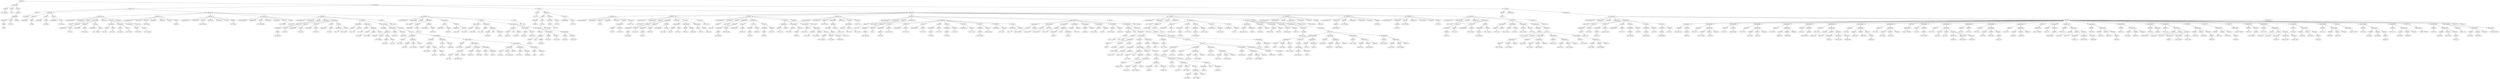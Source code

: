 digraph {
	ordering = out;
	ExpNumber32 -> "Value55: 0";
	StatPrint11 -> ExpNumber31;
	ExpNumber31 -> "Value54: 44440000";
	ExpId332 -> "Id332: el01";
	ExpId330 -> "Id330: head";
	ExpId329 -> "Id329: head";
	StatPrint10 -> ExpNumber30;
	ExpId328 -> "Id328: Print";
	ExpMethod42 -> ExpId327;
	ExpMethod42 -> ExpId328;
	ExpMethod42 -> ExpList42;
	ExpId323 -> "Id323: head";
	StatAssignId81 -> ExpId322;
	StatAssignId81 -> ExpMethod41;
	ExpId322 -> "Id322: head";
	StatPrint9 -> ExpNumber29;
	ExpId321 -> "Id321: Print";
	ExpMethod39 -> ExpId316;
	ExpMethod39 -> ExpId317;
	ExpMethod39 -> ExpList39;
	ExpId316 -> "Id316: head";
	StatAssignId79 -> ExpId315;
	StatAssignId79 -> ExpMethod39;
	ExpNumber28 -> "Value50: 35000";
	ExpNumber27 -> "Value49: 28";
	ExpMethod38 -> ExpId313;
	ExpMethod38 -> ExpId314;
	ExpMethod38 -> ExpList38;
	ExpNewId7 -> ExpId311;
	ExpId311 -> "Id311: Element";
	ExpId310 -> "Id310: el01";
	ExpId307 -> "Id307: head";
	ExpList36 -> ExpId306;
	ExpMethod36 -> ExpId304;
	ExpMethod36 -> ExpId305;
	ExpMethod36 -> ExpList36;
	ExpNumber25 -> "Value46: 34000";
	ExpNumber24 -> "Value45: 27";
	ExpMethod35 -> ExpId302;
	ExpMethod35 -> ExpId303;
	ExpMethod35 -> ExpList35;
	ExpId302 -> "Id302: el03";
	ExpId301 -> "Id301: aux01";
	ExpNewId6 -> ExpId300;
	StatAssignId75 -> ExpId299;
	StatAssignId75 -> ExpNewId6;
	ExpId299 -> "Id299: el03";
	ExpId298 -> "Id298: Print";
	ExpId297 -> "Id297: head";
	ExpId296 -> "Id296: aux01";
	ExpId294 -> "Id294: Insert";
	StatAssignId82 -> ExpId326;
	StatAssignId82 -> ExpMethod42;
	ExpId293 -> "Id293: head";
	ExpId292 -> "Id292: head";
	ExpList32 -> ExpNumber22;
	ExpList32 -> ExpNumber23;
	ExpList32 -> ExpLogic20;
	ExpNumber22 -> "Value42: 22";
	ExpId291 -> "Id291: Init";
	ExpId289 -> "Id289: aux01";
	ExpNewId5 -> ExpId288;
	ExpId288 -> "Id288: Element";
	ExpId285 -> "Id285: head";
	ExpList30 -> ExpId283;
	ExpMethod30 -> ExpId281;
	ExpMethod30 -> ExpId282;
	ExpMethod30 -> ExpList30;
	StatAssignId68 -> ExpId278;
	StatAssignId68 -> ExpId279;
	ExpList29 -> ExpNumber19;
	ExpList29 -> ExpNumber20;
	ExpList29 -> ExpLogic19;
	ExpNumber19 -> "Value38: 39";
	ExpId276 -> "Id276: el01";
	StatAssignId67 -> ExpId275;
	StatAssignId67 -> ExpMethod29;
	ExpId275 -> "Id275: aux01";
	ExpNewId4 -> ExpId274;
	ExpId274 -> "Id274: Element";
	ExpId273 -> "Id273: el01";
	ExpNumber18 -> "Value37: 10000000";
	ExpId334 -> "Id334: head";
	ExpId272 -> "Id272: Print";
	ExpMethod28 -> ExpId271;
	ExpMethod28 -> ExpId272;
	ExpMethod28 -> ExpList28;
	ExpList39 -> ExpId318;
	ExpId271 -> "Id271: head";
	ExpId270 -> "Id270: aux01";
	ExpList27 -> ExpId269;
	ExpId269 -> "Id269: el01";
	ExpMethod27 -> ExpId267;
	ExpMethod27 -> ExpId268;
	ExpMethod27 -> ExpList27;
	StatAssignId64 -> ExpId266;
	StatAssignId64 -> ExpMethod27;
	ExpMethod34 -> ExpId297;
	ExpMethod34 -> ExpId298;
	ExpMethod34 -> ExpList34;
	ExpId284 -> "Id284: aux01";
	ExpLogic18 -> "Value36: false";
	ExpNumber17 -> "Value35: 37000";
	ExpNumber16 -> "Value34: 25";
	StatPrint8 -> ExpNumber26;
	ExpLogic21 -> "Value47: false";
	StatAssignId63 -> ExpId263;
	StatAssignId63 -> ExpMethod26;
	ExpId261 -> "Id261: el01";
	ExpId324 -> "Id324: Delete";
	ExpId309 -> "Id309: el03";
	ExpMethod32 -> ExpId290;
	ExpMethod32 -> ExpId291;
	ExpMethod32 -> ExpList32;
	ExpId257 -> "Id257: Init";
	ExpMethod24 -> ExpId256;
	ExpMethod24 -> ExpId257;
	ExpMethod24 -> ExpList24;
	ExpId254 -> "Id254: last_elem";
	StatAssignId59 -> ExpId253;
	StatAssignId59 -> ExpId254;
	ExpMethod23 -> ExpId251;
	ExpMethod23 -> ExpId252;
	ExpMethod23 -> ExpList23;
	StatAssignId71 -> ExpId287;
	StatAssignId71 -> ExpNewId5;
	ExpId260 -> "Id260: Print";
	StatAssignId58 -> ExpId250;
	StatAssignId58 -> ExpMethod23;
	ExpId250 -> "Id250: aux01";
	StatList26 -> StatAssignId57;
	StatList26 -> StatAssignId58;
	StatList26 -> StatAssignId59;
	StatList26 -> StatAssignId60;
	StatList26 -> StatAssignId61;
	StatList26 -> StatAssignId62;
	StatList26 -> StatAssignId63;
	StatList26 -> StatAssignId64;
	StatList26 -> StatAssignId65;
	StatList26 -> StatPrint4;
	StatList26 -> StatAssignId66;
	StatList26 -> StatAssignId67;
	StatList26 -> StatAssignId68;
	StatList26 -> StatAssignId69;
	StatList26 -> StatAssignId70;
	StatList26 -> StatPrint5;
	StatList26 -> StatAssignId71;
	StatList26 -> StatAssignId72;
	StatList26 -> StatAssignId73;
	StatList26 -> StatAssignId74;
	StatList26 -> StatAssignId75;
	StatList26 -> StatAssignId76;
	StatList26 -> StatPrint6;
	StatList26 -> StatPrint7;
	StatList26 -> StatPrint8;
	StatList26 -> StatAssignId77;
	StatList26 -> StatAssignId78;
	StatList26 -> StatAssignId79;
	StatList26 -> StatAssignId80;
	StatList26 -> StatPrint9;
	StatList26 -> StatAssignId81;
	StatList26 -> StatAssignId82;
	StatList26 -> StatPrint10;
	StatList26 -> StatAssignId83;
	StatList26 -> StatAssignId84;
	StatList26 -> StatPrint11;
	ExpId249 -> "Id249: List";
	ExpId247 -> "Id247: el03";
	VarDecl36 -> TypeModId26;
	VarDecl36 -> ExpId245;
	TypeModId26 -> ExpId244;
	ExpId326 -> "Id326: aux01";
	ExpId244 -> "Id244: Element";
	ExpId252 -> "Id252: Init";
	ExpId243 -> "Id243: el01";
	ExpId240 -> "Id240: last_elem";
	TypeModId24 -> ExpId239;
	VarDeclList19 -> VarDecl32;
	VarDeclList19 -> VarDecl33;
	VarDeclList19 -> VarDecl34;
	VarDeclList19 -> VarDecl35;
	VarDeclList19 -> VarDecl36;
	VarDeclList19 -> VarDecl37;
	VarDecl32 -> TypeModId23;
	VarDecl32 -> ExpId238;
	TypeModId23 -> ExpId237;
	ExpId236 -> "Id236: Start";
	StatAssignId83 -> ExpId329;
	StatAssignId83 -> ExpMethod43;
	ExpList26 -> ExpNumber16;
	ExpList26 -> ExpNumber17;
	ExpList26 -> ExpLogic18;
	ExpId265 -> "Id265: Init";
	ClassDecl2 -> ExpId235;
	ClassDecl2 -> VarDeclList18;
	ClassDecl2 -> MethDeclList2;
	ExpLogic17 -> "Value33: true";
	ExpId234 -> "Id234: GetElem";
	ExpId233 -> "Id233: aux01";
	StatAssignId56 -> ExpId232;
	StatAssignId56 -> ExpMethod22;
	ExpId232 -> "Id232: var_elem";
	StatAssignId73 -> ExpId292;
	StatAssignId73 -> ExpMethod33;
	ExpId231 -> "Id231: GetEnd";
	ExpId241 -> "Id241: aux01";
	ExpMethod21 -> ExpId230;
	ExpMethod21 -> ExpId231;
	ExpMethod21 -> ExpList21;
	ExpId229 -> "Id229: var_end";
	ExpId246 -> "Id246: Element";
	ExpMethod20 -> ExpId227;
	ExpMethod20 -> ExpId228;
	ExpMethod20 -> ExpList20;
	StatAssignId54 -> ExpId226;
	StatAssignId54 -> ExpMethod20;
	StatPrint3 -> ExpMethod19;
	ExpId225 -> "Id225: GetAge";
	ExpId223 -> "Id223: var_end";
	ExpId222 -> "Id222: elem";
	StatAssignId53 -> ExpId221;
	StatAssignId53 -> ExpId222;
	StatWhileLoop2 -> ExpNegate8;
	StatWhileLoop2 -> StatBraces8;
	ExpId221 -> "Id221: var_elem";
	ExpId219 -> "Id219: var_end";
	StatList24 -> StatAssignId51;
	StatList24 -> StatAssignId52;
	StatList24 -> StatAssignId53;
	StatList24 -> StatWhileLoop2;
	StatAssignId51 -> ExpId218;
	StatAssignId51 -> ExpThis7;
	ExpId218 -> "Id218: aux01";
	ExpId295 -> "Id295: el01";
	ExpId248 -> "Id248: last_elem";
	TypeModId25 -> ExpId242;
	VarDecl31 -> TypeModId22;
	VarDecl31 -> ExpId217;
	TypeModId22 -> ExpId216;
	ExpId216 -> "Id216: Element";
	ExpId215 -> "Id215: var_end";
	VarDeclList17 -> VarDecl29;
	VarDeclList17 -> VarDecl30;
	VarDeclList17 -> VarDecl31;
	StatAssignId52 -> ExpId219;
	StatAssignId52 -> ExpId220;
	VarDecl29 -> TypeModId21;
	VarDecl29 -> ExpId214;
	ExpId226 -> "Id226: aux01";
	ExpId213 -> "Id213: List";
	StatAssignId70 -> ExpId284;
	StatAssignId70 -> ExpMethod31;
	ExpId212 -> "Id212: Print";
	ExpId286 -> "Id286: Print";
	MethDecl15 -> AccessModPublic15;
	MethDecl15 -> TypeModBool19;
	MethDecl15 -> ExpId212;
	MethDecl15 -> MethArgList15;
	MethDecl15 -> VarDeclList17;
	MethDecl15 -> StatList24;
	MethDecl15 -> ExpLogic17;
	MethDeclList2 -> MethDecl16;
	ExpId210 -> "Id210: GetNext";
	TypeModId20 -> ExpId209;
	ExpId287 -> "Id287: el01";
	ExpId209 -> "Id209: List";
	MethDecl14 -> AccessModPublic14;
	MethDecl14 -> TypeModId20;
	MethDecl14 -> ExpId210;
	MethDecl14 -> MethArgList14;
	MethDecl14 -> VarDeclList16;
	MethDecl14 -> StatList23;
	MethDecl14 -> ExpId211;
	ExpId208 -> "Id208: elem";
	ExpMethod26 -> ExpId264;
	ExpMethod26 -> ExpId265;
	ExpMethod26 -> ExpList26;
	TypeModId19 -> ExpId206;
	MethDecl13 -> AccessModPublic13;
	MethDecl13 -> TypeModId19;
	MethDecl13 -> ExpId207;
	MethDecl13 -> MethArgList13;
	MethDecl13 -> VarDeclList15;
	MethDecl13 -> StatList22;
	MethDecl13 -> ExpId208;
	ExpId205 -> "Id205: end";
	ExpMethod18 -> ExpId201;
	ExpMethod18 -> ExpId202;
	ExpMethod18 -> ExpList18;
	StatAssignId50 -> ExpId200;
	StatAssignId50 -> ExpMethod18;
	ExpId200 -> "Id200: var_elem";
	ExpId199 -> "Id199: GetEnd";
	ExpId220 -> "Id220: end";
	ExpId198 -> "Id198: aux01";
	ExpId253 -> "Id253: head";
	ExpId197 -> "Id197: var_end";
	ExpMethod16 -> ExpId195;
	ExpMethod16 -> ExpId196;
	ExpMethod16 -> ExpList16;
	StatAssignId48 -> ExpId194;
	StatAssignId48 -> ExpMethod16;
	ExpId194 -> "Id194: aux01";
	StatList19 -> StatConditional10;
	StatList19 -> StatAssignId48;
	StatList19 -> StatAssignId49;
	StatList19 -> StatAssignId50;
	StatAssignId47 -> ExpId193;
	StatAssignId47 -> ExpNumber15;
	ExpId193 -> "Id193: nt";
	StatBraces7 -> StatList20;
	ExpId327 -> "Id327: head";
	StatList20 -> StatAssignId46;
	StatAssignId46 -> ExpId192;
	StatAssignId46 -> ExpNumber14;
	StatConditional10 -> ExpMethod15;
	StatConditional10 -> StatBraces7;
	StatConditional10 -> StatAssignId47;
	ExpId279 -> "Id279: el01";
	ExpList15 -> ExpId191;
	ExpId282 -> "Id282: Insert";
	ExpMethod15 -> ExpId189;
	ExpMethod15 -> ExpId190;
	ExpMethod15 -> ExpList15;
	ExpId189 -> "Id189: e";
	ExpNegate7 -> ExpId188;
	ExpId187 -> "Id187: elem";
	StatAssignId45 -> ExpId186;
	StatAssignId45 -> ExpId187;
	StatAssignId69 -> ExpId280;
	StatAssignId69 -> ExpMethod30;
	ExpId186 -> "Id186: var_elem";
	ExpId185 -> "Id185: end";
	ExpId224 -> "Id224: var_elem";
	ExpId184 -> "Id184: var_end";
	StatAssignId42 -> ExpId182;
	StatAssignId42 -> ExpNumber13;
	ExpId181 -> "Id181: nt";
	ExpId180 -> "Id180: var_end";
	VarDecl27 -> TypeModBool17;
	VarDecl27 -> ExpId180;
	ExpId179 -> "Id179: var_elem";
	VarDecl30 -> TypeModBool20;
	VarDecl30 -> ExpId215;
	ExpId178 -> "Id178: Element";
	VarDecl25 -> TypeModId17;
	VarDecl25 -> ExpId177;
	ExpId176 -> "Id176: List";
	ExpId82 -> "Id82: v_elem";
	MethArg6 -> TypeModId3;
	MethArg6 -> ExpId82;
	ExpId76 -> "Id76: next";
	ExpId75 -> "Id75: List";
	ExpId12 -> "Id12: Age";
	ExpId65 -> "Id65: num2";
	StatBraces0 -> StatList6;
	ExpId109 -> "Id109: aux02";
	TypeModId1 -> ExpId73;
	ClassDeclList0 -> ClassDecl0;
	ClassDeclList0 -> ClassDecl1;
	ClassDeclList0 -> ClassDecl2;
	ExpId71 -> "Id71: retval";
	ExpId70 -> "Id70: retval";
	ExpLogic8 -> "Value11: false";
	StatAssignId15 -> ExpId69;
	StatAssignId15 -> ExpLogic8;
	ExpMethod8 -> ExpId143;
	ExpMethod8 -> ExpId144;
	ExpMethod8 -> ExpList8;
	StatAssignId16 -> ExpId70;
	StatAssignId16 -> ExpLogic9;
	ExpMethod41 -> ExpId323;
	ExpMethod41 -> ExpId324;
	ExpMethod41 -> ExpList41;
	ExpId191 -> "Id191: var_elem";
	VarDecl14 -> TypeModId8;
	VarDecl14 -> ExpId100;
	ExpList7 -> ExpId107;
	ExpList7 -> ExpId108;
	ExpList7 -> ExpLogic13;
	ExpBinary2 -> ExpId67;
	ExpBinary2 -> Less1;
	ExpBinary2 -> ExpId68;
	ExpId155 -> "Id155: GetNext";
	ExpId67 -> "Id67: num1";
	ExpId94 -> "Id94: Element";
	ExpLogic22 -> "Value51: false";
	ExpId134 -> "Id134: aux04";
	ExpNumber2 -> "Value9: 1";
	ExpLogic20 -> "Value44: false";
	MethDeclList1 -> MethDecl6;
	MethDeclList1 -> MethDecl7;
	MethDeclList1 -> MethDecl8;
	MethDeclList1 -> MethDecl9;
	MethDeclList1 -> MethDecl10;
	MethDeclList1 -> MethDecl11;
	MethDeclList1 -> MethDecl12;
	MethDeclList1 -> MethDecl13;
	MethDeclList1 -> MethDecl14;
	MethDeclList1 -> MethDecl15;
	ExpMethod44 -> ExpId334;
	ExpMethod44 -> ExpId335;
	ExpMethod44 -> ExpList44;
	ExpId304 -> "Id304: head";
	VarDecl9 -> TypeModId1;
	VarDecl9 -> ExpId74;
	StatAssignId78 -> ExpId312;
	StatAssignId78 -> ExpMethod38;
	VarDeclList7 -> VarDecl9;
	VarDeclList7 -> VarDecl10;
	VarDeclList7 -> VarDecl11;
	TypeModId9 -> ExpId111;
	VarDecl21 -> TypeModId15;
	VarDecl21 -> ExpId129;
	ExpBinary4 -> ExpNegate4;
	ExpBinary4 -> And0;
	ExpBinary4 -> ExpNegate5;
	ExpNegate3 -> ExpBinary2;
	ExpId331 -> "Id331: Delete";
	ExpId163 -> "Id163: var_end";
	MethDecl11 -> AccessModPublic11;
	MethDecl11 -> TypeModInt14;
	MethDecl11 -> ExpId172;
	MethDecl11 -> MethArgList11;
	MethDecl11 -> VarDeclList13;
	MethDecl11 -> StatList18;
	MethDecl11 -> ExpId203;
	ExpBinary0 -> ExpId63;
	ExpBinary0 -> Plus0;
	ExpBinary0 -> ExpNumber2;
	StatPrint6 -> ExpMethod36;
	StatAssignId43 -> ExpId183;
	StatAssignId43 -> ExpThis6;
	VarDecl7 -> TypeModBool7;
	VarDecl7 -> ExpId59;
	ExpId268 -> "Id268: Insert";
	StatList7 -> StatAssignId12;
	StatList7 -> StatAssignId13;
	StatList7 -> StatConditional5;
	ExpNumber26 -> "Value48: 10000000";
	VarDeclList10 -> VarDecl12;
	VarDeclList10 -> VarDecl13;
	VarDeclList10 -> VarDecl14;
	ExpList37 -> ExpId309;
	StatAssignId12 -> ExpId61;
	StatAssignId12 -> ExpLogic6;
	ExpId195 -> "Id195: aux01";
	ExpId32 -> "Id32: aux01";
	VarDecl8 -> TypeModInt11;
	VarDecl8 -> ExpId60;
	ExpId59 -> "Id59: retval";
	ExpId259 -> "Id259: head";
	ExpId58 -> "Id58: num2";
	ExpId68 -> "Id68: aux02";
	ExpId74 -> "Id74: elem";
	ExpId214 -> "Id214: aux01";
	MethArg4 -> TypeModInt9;
	MethArg4 -> ExpId57;
	VarDecl5 -> TypeModInt7;
	VarDecl5 -> ExpId29;
	VarDecl33 -> TypeModId24;
	VarDecl33 -> ExpId240;
	ExpId105 -> "Id105: aux02";
	ExpId56 -> "Id56: Compare";
	ExpId318 -> "Id318: el01";
	VarDecl37 -> TypeModId27;
	VarDecl37 -> ExpId247;
	VarDecl26 -> TypeModId18;
	VarDecl26 -> ExpId179;
	ExpId147 -> "Id147: aux04";
	ExpId79 -> "Id79: end";
	MethDecl5 -> AccessModPublic5;
	MethDecl5 -> TypeModBool6;
	MethDecl5 -> ExpId56;
	MethDecl5 -> MethArgList5;
	MethDecl5 -> VarDeclList6;
	MethDecl5 -> StatList7;
	MethDecl5 -> ExpId71;
	MethDecl1 -> AccessModPublic1;
	MethDecl1 -> TypeModInt4;
	MethDecl1 -> ExpId18;
	MethDecl1 -> MethArgList1;
	MethDecl1 -> VarDeclList2;
	MethDecl1 -> StatList2;
	MethDecl1 -> ExpId19;
	ExpId55 -> "Id55: ret_val";
	ExpId263 -> "Id263: aux01";
	StatList18 -> StatAssignId42;
	StatList18 -> StatAssignId43;
	StatList18 -> StatAssignId44;
	StatList18 -> StatAssignId45;
	StatList18 -> StatWhileLoop1;
	ExpId18 -> "Id18: GetAge";
	ExpLogic5 -> "Value6: false";
	TypeModId6 -> ExpId94;
	StatConditional4 -> ExpMethod6;
	StatConditional4 -> StatAssignId10;
	StatConditional4 -> StatAssignId11;
	TypeModId16 -> ExpId173;
	ExpId52 -> "Id52: GetMarried";
	StatList15 -> StatAssignId33;
	ExpId206 -> "Id206: Element";
	ExpId50 -> "Id50: nt";
	StatAssignId8 -> ExpId49;
	StatAssignId8 -> ExpLogic4;
	ExpId47 -> "Id47: other";
	ExpMethod19 -> ExpId224;
	ExpMethod19 -> ExpId225;
	ExpMethod19 -> ExpList19;
	ExpId211 -> "Id211: next";
	ExpNumber0 -> "Value5: 0";
	VarDeclList13 -> VarDecl24;
	VarDeclList13 -> VarDecl25;
	VarDeclList13 -> VarDecl26;
	VarDeclList13 -> VarDecl27;
	VarDeclList13 -> VarDecl28;
	VarDecl11 -> TypeModBool8;
	VarDecl11 -> ExpId77;
	ExpList41 -> ExpId325;
	ExpId130 -> "Id130: aux04";
	TypeModId2 -> ExpId75;
	ExpLogic1 -> "Value1: true";
	StatConditional6 -> ExpNegate3;
	StatConditional6 -> StatAssignId15;
	StatConditional6 -> StatAssignId16;
	TypeModId17 -> ExpId176;
	ExpId77 -> "Id77: end";
	TypeModId21 -> ExpId213;
	ExpId131 -> "Id131: nt";
	StatAssignId7 -> ExpId45;
	StatAssignId7 -> ExpLogic3;
	VarDecl6 -> TypeModInt8;
	VarDecl6 -> ExpId30;
	VarDecl24 -> TypeModInt15;
	VarDecl24 -> ExpId175;
	ExpId66 -> "Id66: retval";
	MethArg7 -> TypeModId4;
	MethArg7 -> ExpId84;
	StatAssignId2 -> ExpId16;
	StatAssignId2 -> ExpId17;
	ExpId21 -> "Id21: Salary";
	StatAssignId77 -> ExpId310;
	StatAssignId77 -> ExpNewId7;
	ExpLogic11 -> "Value14: true";
	MethArgList8 -> MethArg9;
	StatAssignId27 -> ExpId134;
	StatAssignId27 -> ExpBinary3;
	ExpId49 -> "Id49: ret_val";
	ExpId111 -> "Id111: List";
	StatConditional3 -> ExpNegate2;
	StatConditional3 -> StatAssignId8;
	StatConditional3 -> StatAssignId9;
	ExpMethod13 -> ExpId164;
	ExpMethod13 -> ExpId165;
	ExpMethod13 -> ExpList13;
	ExpId9 -> "Id9: v_Age";
	StatAssignId1 -> ExpId14;
	StatAssignId1 -> ExpId15;
	ExpId235 -> "Id235: LL";
	StatAssignId44 -> ExpId184;
	StatAssignId44 -> ExpId185;
	MethArgList5 -> MethArg4;
	MethArgList5 -> MethArg5;
	StatList1 -> StatAssignId0;
	StatList1 -> StatAssignId1;
	StatList1 -> StatAssignId2;
	ExpMethod6 -> ExpId51;
	ExpMethod6 -> ExpId52;
	ExpMethod6 -> ExpList6;
	StatList6 -> StatAssignId6;
	StatList6 -> StatConditional1;
	ExpNegate1 -> ExpMethod4;
	ExpId22 -> "Id22: GetMarried";
	ExpId251 -> "Id251: last_elem";
	StatBraces3 -> StatList15;
	ExpList33 -> ExpId295;
	ExpLogic0 -> "Value0: true";
	ExpId255 -> "Id255: aux01";
	ExpId127 -> "Id127: var_end";
	ExpNumber30 -> "Value53: 33300000";
	ExpId142 -> "Id142: ret_val";
	MethArg3 -> TypeModId0;
	MethArg3 -> ExpId26;
	ExpId140 -> "Id140: elem";
	MethArgList0 -> MethArg0;
	MethArgList0 -> MethArg1;
	MethArgList0 -> MethArg2;
	ExpId278 -> "Id278: el02";
	ExpId15 -> "Id15: v_Salary";
	ExpId87 -> "Id87: v_end";
	ExpId19 -> "Id19: Age";
	ExpId258 -> "Id258: aux01";
	ExpId17 -> "Id17: v_Married";
	ExpNumber9 -> "Value26: 555";
	MethDecl4 -> AccessModPublic4;
	MethDecl4 -> TypeModBool4;
	MethDecl4 -> ExpId24;
	MethDecl4 -> MethArgList4;
	MethDecl4 -> VarDeclList5;
	MethDecl4 -> StatList5;
	MethDecl4 -> ExpId55;
	ExpId114 -> "Id114: v_next";
	ExpList8 -> ExpId145;
	ExpMethod40 -> ExpId320;
	ExpMethod40 -> ExpId321;
	ExpMethod40 -> ExpList40;
	MethDecl7 -> AccessModPublic7;
	MethDecl7 -> TypeModBool10;
	MethDecl7 -> ExpId80;
	MethDecl7 -> MethArgList7;
	MethDecl7 -> VarDeclList9;
	MethDecl7 -> StatList9;
	MethDecl7 -> ExpLogic12;
	ExpId38 -> "Id38: ret_val";
	StatAssignId76 -> ExpId301;
	StatAssignId76 -> ExpMethod35;
	ExpMethod33 -> ExpId293;
	ExpMethod33 -> ExpId294;
	ExpMethod33 -> ExpList33;
	MethDeclList0 -> MethDecl0;
	MethDeclList0 -> MethDecl1;
	MethDeclList0 -> MethDecl2;
	MethDeclList0 -> MethDecl3;
	MethDeclList0 -> MethDecl4;
	MethDeclList0 -> MethDecl5;
	StatList0 -> StatPrint0;
	ExpNumber23 -> "Value43: 34000";
	ExpNewId2 -> ExpId249;
	ExpId78 -> "Id78: Init";
	ExpId14 -> "Id14: Salary";
	StatPrint1 -> ExpBinary6;
	ExpId170 -> "Id170: nt";
	VarDecl2 -> TypeModBool0;
	VarDecl2 -> ExpId7;
	ExpMethod2 -> ExpThis0;
	ExpMethod2 -> ExpId35;
	ExpMethod2 -> ExpList2;
	ExpNumber1 -> "Value7: 0";
	ExpId2 -> "Id2: LL";
	StatAssignId55 -> ExpId229;
	StatAssignId55 -> ExpMethod21;
	ExpId16 -> "Id16: Married";
	ExpMethod10 -> ExpId152;
	ExpMethod10 -> ExpId153;
	ExpMethod10 -> ExpList10;
	StatPrint0 -> ExpMethod0;
	ExpId305 -> "Id305: Search";
	ExpId80 -> "Id80: InitNew";
	VarDecl18 -> TypeModId13;
	VarDecl18 -> ExpId124;
	MethDecl0 -> AccessModPublic0;
	MethDecl0 -> TypeModBool1;
	MethDecl0 -> ExpId8;
	MethDecl0 -> MethArgList0;
	MethDecl0 -> VarDeclList1;
	MethDecl0 -> StatList1;
	MethDecl0 -> ExpLogic0;
	ExpNegate8 -> ExpId223;
	MethArgList7 -> MethArg6;
	MethArgList7 -> MethArg7;
	MethArgList7 -> MethArg8;
	MethArg2 -> TypeModBool2;
	MethArg2 -> ExpId11;
	ExpId306 -> "Id306: el02";
	ExpId28 -> "Id28: aux01";
	ExpId217 -> "Id217: var_elem";
	ExpId149 -> "Id149: aux01";
	TypeModId27 -> ExpId246;
	ExpId227 -> "Id227: aux01";
	ExpId192 -> "Id192: int_ret_val";
	MainClass0 -> ExpId0;
	MainClass0 -> ExpId1;
	MainClass0 -> StatList0;
	ExpId48 -> "Id48: GetMarried";
	ExpId308 -> "Id308: Search";
	MethDecl2 -> AccessModPublic2;
	MethDecl2 -> TypeModInt5;
	MethDecl2 -> ExpId20;
	MethDecl2 -> MethArgList2;
	MethDecl2 -> VarDeclList3;
	MethDecl2 -> StatList3;
	MethDecl2 -> ExpId21;
	ExpId51 -> "Id51: other";
	ExpId33 -> "Id33: other";
	StatConditional1 -> ExpNegate1;
	StatConditional1 -> StatAssignId7;
	StatConditional1 -> StatConditional2;
	StatConditional2 -> ExpId46;
	StatConditional2 -> StatConditional3;
	StatConditional2 -> StatConditional4;
	TypeModId13 -> ExpId123;
	ExpId144 -> "Id144: Equal";
	ExpId0 -> "Id0: LinkedList";
	ExpId8 -> "Id8: Init";
	ExpId1 -> "Id1: a";
	ExpId23 -> "Id23: Married";
	StatAssignId5 -> ExpId38;
	StatAssignId5 -> ExpLogic2;
	StatPrint4 -> ExpNumber18;
	ExpNumber15 -> "Value32: 0";
	StatPrint2 -> ExpBinary7;
	ExpLogic9 -> "Value12: true";
	ExpId13 -> "Id13: v_Age";
	VarDecl0 -> TypeModInt0;
	VarDecl0 -> ExpId5;
	ExpMethod31 -> ExpId285;
	ExpMethod31 -> ExpId286;
	ExpMethod31 -> ExpList31;
	ExpId237 -> "Id237: List";
	ExpId4 -> "Id4: Element";
	ExpId107 -> "Id107: new_elem";
	ExpId167 -> "Id167: aux01";
	ExpId238 -> "Id238: head";
	ExpId46 -> "Id46: Married";
	ExpId164 -> "Id164: aux01";
	MethArg1 -> TypeModInt3;
	MethArg1 -> ExpId10;
	ExpId53 -> "Id53: ret_val";
	ExpId96 -> "Id96: ret_val";
	ExpNumber10 -> "Value27: 0";
	ExpMethod0 -> ExpNewId0;
	ExpMethod0 -> ExpId3;
	ExpMethod0 -> ExpList0;
	ExpId190 -> "Id190: Equal";
	ClassDecl0 -> ExpId4;
	ClassDecl0 -> VarDeclList0;
	ClassDecl0 -> MethDeclList0;
	ExpMethod37 -> ExpId307;
	ExpMethod37 -> ExpId308;
	ExpMethod37 -> ExpList37;
	TypeModId15 -> ExpId128;
	TypeModId3 -> ExpId81;
	ExpNumber8 -> "Value25: 0";
	StatAssignId57 -> ExpId248;
	StatAssignId57 -> ExpNewId2;
	StatAssignId13 -> ExpId62;
	StatAssignId13 -> ExpBinary0;
	ExpMethod4 -> ExpThis1;
	ExpMethod4 -> ExpId42;
	ExpMethod4 -> ExpList4;
	ExpId317 -> "Id317: Insert";
	ExpId62 -> "Id62: aux02";
	ExpId45 -> "Id45: ret_val";
	ExpId72 -> "Id72: List";
	VarDecl12 -> TypeModBool12;
	VarDecl12 -> ExpId96;
	StatAssignId4 -> ExpId32;
	StatAssignId4 -> ExpMethod1;
	ExpId196 -> "Id196: GetNext";
	ExpLogic10 -> "Value13: true";
	VarDecl28 -> TypeModInt16;
	VarDecl28 -> ExpId181;
	TypeModId4 -> ExpId83;
	ExpId118 -> "Id118: e";
	VarDecl19 -> TypeModId14;
	VarDecl19 -> ExpId126;
	ExpId7 -> "Id7: Married";
	StatList13 -> StatConditional7;
	StatList13 -> StatConditional9;
	ExpLogic13 -> "Value16: false";
	VarDeclList6 -> VarDecl7;
	VarDeclList6 -> VarDecl8;
	VarDecl20 -> TypeModBool16;
	VarDecl20 -> ExpId127;
	ExpId26 -> "Id26: other";
	StatWhileLoop0 -> ExpBinary4;
	StatWhileLoop0 -> StatBraces1;
	ExpId201 -> "Id201: aux01";
	MethDecl3 -> AccessModPublic3;
	MethDecl3 -> TypeModBool3;
	MethDecl3 -> ExpId22;
	MethDecl3 -> MethArgList3;
	MethDecl3 -> VarDeclList4;
	MethDecl3 -> StatList4;
	MethDecl3 -> ExpId23;
	ExpId24 -> "Id24: Equal";
	ExpId104 -> "Id104: ret_val";
	ExpId35 -> "Id35: Compare";
	StatList12 -> StatAssignId25;
	StatList12 -> StatAssignId26;
	StatList12 -> StatAssignId27;
	StatList12 -> StatAssignId28;
	StatList12 -> StatAssignId29;
	StatList12 -> StatAssignId30;
	StatList12 -> StatAssignId31;
	StatList12 -> StatWhileLoop0;
	ExpId73 -> "Id73: Element";
	ExpId69 -> "Id69: retval";
	StatBraces1 -> StatList13;
	ExpId37 -> "Id37: Age";
	ExpId139 -> "Id139: var_elem";
	ExpId83 -> "Id83: List";
	ExpId29 -> "Id29: aux02";
	ExpId93 -> "Id93: Insert";
	ExpId64 -> "Id64: num1";
	ExpId266 -> "Id266: head";
	ExpId108 -> "Id108: aux03";
	ExpId54 -> "Id54: nt";
	ExpId30 -> "Id30: nt";
	VarDecl13 -> TypeModId7;
	VarDecl13 -> ExpId98;
	ExpId88 -> "Id88: elem";
	MethArgList4 -> MethArg3;
	ExpId31 -> "Id31: ret_val";
	ExpId41 -> "Id41: GetSalary";
	ExpId124 -> "Id124: aux01";
	StatAssignId3 -> ExpId31;
	StatAssignId3 -> ExpLogic1;
	ExpId188 -> "Id188: var_end";
	ExpId60 -> "Id60: aux02";
	ExpId171 -> "Id171: my_head";
	ExpLogic2 -> "Value2: false";
	ExpList2 -> ExpId36;
	ExpList2 -> ExpId37;
	ExpId101 -> "Id101: aux03";
	ExpId103 -> "Id103: List";
	ExpId153 -> "Id153: SetNext";
	ExpMethod1 -> ExpId33;
	ExpMethod1 -> ExpId34;
	ExpMethod1 -> ExpList1;
	VarDeclList5 -> VarDecl3;
	VarDeclList5 -> VarDecl4;
	VarDeclList5 -> VarDecl5;
	VarDeclList5 -> VarDecl6;
	ExpId204 -> "Id204: GetEnd";
	ExpId117 -> "Id117: Element";
	ExpMethod3 -> ExpId40;
	ExpMethod3 -> ExpId41;
	ExpMethod3 -> ExpList3;
	ExpId34 -> "Id34: GetAge";
	StatAssignId14 -> ExpId66;
	StatAssignId14 -> ExpLogic7;
	ExpId123 -> "Id123: List";
	ExpId39 -> "Id39: aux02";
	MethDecl6 -> AccessModPublic6;
	MethDecl6 -> TypeModBool9;
	MethDecl6 -> ExpId78;
	MethDecl6 -> MethArgList6;
	MethDecl6 -> VarDeclList8;
	MethDecl6 -> StatList8;
	MethDecl6 -> ExpLogic11;
	ExpMethod25 -> ExpId259;
	ExpMethod25 -> ExpId260;
	ExpMethod25 -> ExpList25;
	ExpId63 -> "Id63: num2";
	ExpId40 -> "Id40: other";
	ExpMethod17 -> ExpId198;
	ExpMethod17 -> ExpId199;
	ExpMethod17 -> ExpList17;
	ExpId145 -> "Id145: var_elem";
	StatConditional5 -> ExpBinary1;
	StatConditional5 -> StatAssignId14;
	StatConditional5 -> StatConditional6;
	ExpMethod43 -> ExpId330;
	ExpMethod43 -> ExpId331;
	ExpMethod43 -> ExpList43;
	StatAssignId28 -> ExpId135;
	StatAssignId28 -> ExpThis4;
	ExpId207 -> "Id207: GetElem";
	Program0 -> MainClass0;
	Program0 -> ClassDeclList0;
	ExpId42 -> "Id42: Compare";
	ExpMethod5 -> ExpId47;
	ExpMethod5 -> ExpId48;
	ExpMethod5 -> ExpList5;
	ExpId6 -> "Id6: Salary";
	MethArg9 -> TypeModId6;
	MethArg9 -> ExpId95;
	ExpId264 -> "Id264: el01";
	ExpId120 -> "Id120: my_head";
	StatAssignId26 -> ExpId133;
	StatAssignId26 -> ExpLogic15;
	StatAssignId49 -> ExpId197;
	StatAssignId49 -> ExpMethod17;
	StatAssignId9 -> ExpId50;
	StatAssignId9 -> ExpNumber0;
	ExpId5 -> "Id5: Age";
	ExpId283 -> "Id283: el01";
	ExpId36 -> "Id36: aux01";
	ExpList4 -> ExpId43;
	ExpList4 -> ExpId44;
	ExpId290 -> "Id290: el01";
	ExpNewId3 -> ExpId262;
	MethArg8 -> TypeModBool11;
	MethArg8 -> ExpId85;
	ExpId300 -> "Id300: Element";
	ExpId85 -> "Id85: v_end";
	ExpId86 -> "Id86: end";
	ExpList35 -> ExpNumber24;
	ExpList35 -> ExpNumber25;
	ExpList35 -> ExpLogic21;
	StatConditional0 -> ExpNegate0;
	StatConditional0 -> StatAssignId5;
	StatConditional0 -> StatBraces0;
	StatAssignId18 -> ExpId86;
	StatAssignId18 -> ExpId87;
	StatList9 -> StatAssignId18;
	StatList9 -> StatAssignId19;
	StatList9 -> StatAssignId20;
	ExpId230 -> "Id230: aux01";
	StatAssignId19 -> ExpId88;
	StatAssignId19 -> ExpId89;
	ExpId315 -> "Id315: head";
	ExpId122 -> "Id122: aux05";
	ExpId89 -> "Id89: v_elem";
	MethArgList9 -> MethArg10;
	ExpId57 -> "Id57: num1";
	ExpNegate2 -> ExpMethod5;
	ExpId27 -> "Id27: ret_val";
	ExpId90 -> "Id90: next";
	StatList25 -> StatPrint3;
	StatList25 -> StatAssignId54;
	StatList25 -> StatAssignId55;
	StatList25 -> StatAssignId56;
	VarDeclList12 -> VarDecl15;
	VarDeclList12 -> VarDecl16;
	VarDeclList12 -> VarDecl17;
	VarDeclList12 -> VarDecl18;
	VarDeclList12 -> VarDecl19;
	VarDeclList12 -> VarDecl20;
	VarDeclList12 -> VarDecl21;
	VarDeclList12 -> VarDecl22;
	VarDeclList12 -> VarDecl23;
	ExpId335 -> "Id335: Print";
	ExpId11 -> "Id11: v_Married";
	ExpId160 -> "Id160: aux01";
	ExpId256 -> "Id256: head";
	StatAssignId20 -> ExpId90;
	StatAssignId20 -> ExpId91;
	StatAssignId17 -> ExpId79;
	StatAssignId17 -> ExpLogic10;
	ExpId91 -> "Id91: v_next";
	ExpId320 -> "Id320: head";
	ExpLogic12 -> "Value15: true";
	ExpList43 -> ExpId332;
	ExpId325 -> "Id325: el02";
	VarDecl22 -> TypeModInt12;
	VarDecl22 -> ExpId130;
	StatWhileLoop1 -> ExpNegate7;
	StatWhileLoop1 -> StatBraces6;
	MethDecl8 -> AccessModPublic8;
	MethDecl8 -> TypeModId5;
	MethDecl8 -> ExpId93;
	MethDecl8 -> MethArgList8;
	MethDecl8 -> VarDeclList10;
	MethDecl8 -> StatList10;
	MethDecl8 -> ExpId109;
	ExpId267 -> "Id267: head";
	ExpNumber12 -> "Value29: 0";
	TypeModId5 -> ExpId92;
	ExpId95 -> "Id95: new_elem";
	StatPrint7 -> ExpMethod37;
	ExpId97 -> "Id97: List";
	VarDecl16 -> TypeModBool14;
	VarDecl16 -> ExpId121;
	ExpId98 -> "Id98: aux03";
	ExpId99 -> "Id99: List";
	ExpLogic19 -> "Value40: true";
	ExpId174 -> "Id174: e";
	TypeModId8 -> ExpId99;
	ExpId100 -> "Id100: aux02";
	StatAssignId21 -> ExpId101;
	StatAssignId21 -> ExpThis2;
	StatAssignId65 -> ExpId270;
	StatAssignId65 -> ExpMethod28;
	ExpId203 -> "Id203: int_ret_val";
	StatList10 -> StatAssignId21;
	StatList10 -> StatAssignId22;
	StatList10 -> StatAssignId23;
	StatAssignId84 -> ExpId333;
	StatAssignId84 -> ExpMethod44;
	ExpId102 -> "Id102: aux02";
	ExpId319 -> "Id319: aux01";
	ExpId313 -> "Id313: el01";
	StatAssignId62 -> ExpId261;
	StatAssignId62 -> ExpNewId3;
	ExpMethod22 -> ExpId233;
	ExpMethod22 -> ExpId234;
	ExpMethod22 -> ExpList22;
	VarDecl4 -> TypeModInt6;
	VarDecl4 -> ExpId28;
	StatAssignId22 -> ExpId102;
	StatAssignId22 -> ExpNewId1;
	StatAssignId11 -> ExpId54;
	StatAssignId11 -> ExpNumber1;
	ExpNewId1 -> ExpId103;
	StatAssignId23 -> ExpId104;
	StatAssignId23 -> ExpMethod7;
	ExpMethod7 -> ExpId105;
	ExpMethod7 -> ExpId106;
	ExpMethod7 -> ExpList7;
	MethArg11 -> TypeModId11;
	MethArg11 -> ExpId118;
	ExpNumber7 -> "Value24: 555";
	StatAssignId61 -> ExpId258;
	StatAssignId61 -> ExpMethod25;
	ExpId106 -> "Id106: InitNew";
	ExpId172 -> "Id172: Search";
	MethDecl9 -> AccessModPublic9;
	MethDecl9 -> TypeModBool13;
	MethDecl9 -> ExpId110;
	MethDecl9 -> MethArgList9;
	MethDecl9 -> VarDeclList11;
	MethDecl9 -> StatList11;
	MethDecl9 -> ExpLogic14;
	ExpLogic7 -> "Value10: false";
	ExpId110 -> "Id110: SetNext";
	StatAssignId74 -> ExpId296;
	StatAssignId74 -> ExpMethod34;
	MethArg10 -> TypeModId9;
	MethArg10 -> ExpId112;
	ExpId280 -> "Id280: head";
	VarDecl35 -> TypeModId25;
	VarDecl35 -> ExpId243;
	ExpId113 -> "Id113: next";
	StatAssignId24 -> ExpId113;
	StatAssignId24 -> ExpId114;
	StatAssignId10 -> ExpId53;
	StatAssignId10 -> ExpLogic5;
	StatList11 -> StatAssignId24;
	ExpLogic14 -> "Value17: true";
	ExpId182 -> "Id182: int_ret_val";
	ExpId25 -> "Id25: Element";
	ExpId168 -> "Id168: GetElem";
	ExpList38 -> ExpNumber27;
	ExpList38 -> ExpNumber28;
	ExpList38 -> ExpLogic22;
	ExpId183 -> "Id183: aux01";
	ExpId44 -> "Id44: Salary";
	MethDecl10 -> AccessModPublic10;
	MethDecl10 -> TypeModId10;
	MethDecl10 -> ExpId116;
	MethDecl10 -> MethArgList10;
	MethDecl10 -> VarDeclList12;
	MethDecl10 -> StatList12;
	MethDecl10 -> ExpId171;
	ExpLogic15 -> "Value18: false";
	ExpId115 -> "Id115: List";
	TypeModId10 -> ExpId115;
	ExpId150 -> "Id150: GetNext";
	ExpNegate6 -> ExpId157;
	ExpId116 -> "Id116: Delete";
	TypeModId11 -> ExpId117;
	ExpId119 -> "Id119: List";
	VarDecl1 -> TypeModInt1;
	VarDecl1 -> ExpId6;
	TypeModId12 -> ExpId119;
	StatAssignId66 -> ExpId273;
	StatAssignId66 -> ExpNewId4;
	ExpNegate4 -> ExpId141;
	StatAssignId33 -> ExpId148;
	StatAssignId33 -> ExpMethod9;
	ExpId121 -> "Id121: ret_val";
	VarDecl17 -> TypeModBool15;
	VarDecl17 -> ExpId122;
	TypeModId0 -> ExpId25;
	ExpBinary3 -> ExpNumber3;
	ExpBinary3 -> Minus0;
	ExpBinary3 -> ExpNumber4;
	TypeModId14 -> ExpId125;
	VarDecl10 -> TypeModId2;
	VarDecl10 -> ExpId76;
	ExpId126 -> "Id126: prev";
	VarDecl3 -> TypeModBool5;
	VarDecl3 -> ExpId27;
	StatList5 -> StatAssignId3;
	StatList5 -> StatAssignId4;
	StatList5 -> StatConditional0;
	ExpId128 -> "Id128: Element";
	ExpId92 -> "Id92: List";
	VarDecl23 -> TypeModInt13;
	VarDecl23 -> ExpId131;
	ExpId132 -> "Id132: my_head";
	ExpId281 -> "Id281: head";
	StatAssignId25 -> ExpId132;
	StatAssignId25 -> ExpThis3;
	ExpId133 -> "Id133: ret_val";
	ExpNumber3 -> "Value19: 0";
	ExpId312 -> "Id312: aux01";
	ExpMethod12 -> ExpId161;
	ExpMethod12 -> ExpId162;
	ExpMethod12 -> ExpList12;
	ExpId138 -> "Id138: end";
	ExpNumber4 -> "Value20: 1";
	MethArg5 -> TypeModInt10;
	MethArg5 -> ExpId58;
	ExpId135 -> "Id135: aux01";
	ExpId136 -> "Id136: prev";
	StatAssignId29 -> ExpId136;
	StatAssignId29 -> ExpThis5;
	StatPrint5 -> ExpNumber21;
	StatBraces2 -> StatList14;
	ExpNumber29 -> "Value52: 2220000";
	ExpId3 -> "Id3: Start";
	ExpId137 -> "Id137: var_end";
	StatAssignId30 -> ExpId137;
	StatAssignId30 -> ExpId138;
	MethArgList10 -> MethArg11;
	StatAssignId31 -> ExpId139;
	StatAssignId31 -> ExpId140;
	ExpId141 -> "Id141: var_end";
	ExpId333 -> "Id333: aux01";
	ExpNegate5 -> ExpId142;
	ExpId43 -> "Id43: aux02";
	ExpId112 -> "Id112: v_next";
	ExpId81 -> "Id81: Element";
	ExpId143 -> "Id143: e";
	ExpId20 -> "Id20: GetSalary";
	StatConditional7 -> ExpMethod8;
	StatConditional7 -> StatBraces2;
	StatConditional7 -> StatAssignId35;
	ExpId146 -> "Id146: ret_val";
	StatList8 -> StatAssignId17;
	VarDeclList0 -> VarDecl0;
	VarDeclList0 -> VarDecl1;
	VarDeclList0 -> VarDecl2;
	StatAssignId32 -> ExpId146;
	StatAssignId32 -> ExpLogic16;
	ExpId228 -> "Id228: GetNext";
	ExpLogic16 -> "Value21: true";
	ExpNewId0 -> ExpId2;
	MethArgList11 -> MethArg12;
	StatList14 -> StatAssignId32;
	StatList14 -> StatConditional8;
	ExpLogic3 -> "Value3: false";
	ExpBinary5 -> ExpId147;
	ExpBinary5 -> Less2;
	ExpBinary5 -> ExpNumber5;
	StatBraces6 -> StatList19;
	ClassDecl1 -> ExpId72;
	ClassDecl1 -> VarDeclList7;
	ClassDecl1 -> MethDeclList1;
	ExpBinary7 -> ExpNumber8;
	ExpBinary7 -> Minus2;
	ExpBinary7 -> ExpNumber9;
	ExpId262 -> "Id262: Element";
	ExpNumber5 -> "Value22: 0";
	StatAssignId39 -> ExpId166;
	StatAssignId39 -> ExpMethod14;
	ExpId303 -> "Id303: Init";
	ExpLogic6 -> "Value8: false";
	StatConditional8 -> ExpBinary5;
	StatConditional8 -> StatBraces3;
	StatConditional8 -> StatBraces4;
	StatAssignId38 -> ExpId163;
	StatAssignId38 -> ExpMethod13;
	ExpId148 -> "Id148: my_head";
	StatAssignId60 -> ExpId255;
	StatAssignId60 -> ExpMethod24;
	ExpBinary1 -> ExpId64;
	ExpBinary1 -> Less0;
	ExpBinary1 -> ExpId65;
	ExpMethod9 -> ExpId149;
	ExpMethod9 -> ExpId150;
	ExpMethod9 -> ExpList9;
	ExpId129 -> "Id129: var_elem";
	ExpNumber6 -> "Value23: 0";
	MethDecl16 -> AccessModPublic16;
	MethDecl16 -> TypeModInt17;
	MethDecl16 -> ExpId236;
	MethDecl16 -> MethArgList16;
	MethDecl16 -> VarDeclList19;
	MethDecl16 -> StatList26;
	MethDecl16 -> ExpNumber32;
	ExpNumber13 -> "Value30: 0";
	TypeModId18 -> ExpId178;
	ExpBinary6 -> ExpNumber6;
	ExpBinary6 -> Minus1;
	ExpBinary6 -> ExpNumber7;
	ExpId10 -> "Id10: v_Salary";
	StatList16 -> StatPrint1;
	StatList16 -> StatAssignId34;
	StatList16 -> StatPrint2;
	ExpId242 -> "Id242: Element";
	ExpId177 -> "Id177: aux01";
	ExpId151 -> "Id151: aux05";
	ExpId61 -> "Id61: retval";
	StatAssignId34 -> ExpId151;
	StatAssignId34 -> ExpMethod10;
	ExpId84 -> "Id84: v_next";
	ExpId152 -> "Id152: prev";
	ExpNumber21 -> "Value41: 10000000";
	ExpId154 -> "Id154: aux01";
	StatAssignId80 -> ExpId319;
	StatAssignId80 -> ExpMethod40;
	ExpLogic4 -> "Value4: false";
	ExpMethod11 -> ExpId154;
	ExpMethod11 -> ExpId155;
	ExpMethod11 -> ExpList11;
	ExpList10 -> ExpMethod11;
	ExpMethod29 -> ExpId276;
	ExpMethod29 -> ExpId277;
	ExpMethod29 -> ExpList29;
	StatBraces4 -> StatList16;
	ExpId202 -> "Id202: GetElem";
	TypeModId7 -> ExpId97;
	StatAssignId35 -> ExpId156;
	StatAssignId35 -> ExpNumber10;
	ExpId314 -> "Id314: Init";
	ExpId157 -> "Id157: ret_val";
	StatBraces8 -> StatList25;
	ExpNegate0 -> ExpMethod2;
	StatConditional9 -> ExpNegate6;
	StatConditional9 -> StatBraces5;
	StatConditional9 -> StatAssignId41;
	StatAssignId72 -> ExpId289;
	StatAssignId72 -> ExpMethod32;
	StatAssignId6 -> ExpId39;
	StatAssignId6 -> ExpMethod3;
	ExpId158 -> "Id158: prev";
	StatAssignId36 -> ExpId158;
	StatAssignId36 -> ExpId159;
	ExpId159 -> "Id159: aux01";
	StatList17 -> StatAssignId36;
	StatList17 -> StatAssignId37;
	StatList17 -> StatAssignId38;
	StatList17 -> StatAssignId39;
	StatList17 -> StatAssignId40;
	StatAssignId37 -> ExpId160;
	StatAssignId37 -> ExpMethod12;
	ExpNumber20 -> "Value39: 42000";
	MethArg0 -> TypeModInt2;
	MethArg0 -> ExpId9;
	ExpId161 -> "Id161: aux01";
	ExpId245 -> "Id245: el02";
	ExpId162 -> "Id162: GetNext";
	ExpId165 -> "Id165: GetEnd";
	ExpId277 -> "Id277: Init";
	ExpId125 -> "Id125: List";
	ExpId166 -> "Id166: var_elem";
	ExpNumber14 -> "Value31: 1";
	ExpMethod14 -> ExpId167;
	ExpMethod14 -> ExpId168;
	ExpMethod14 -> ExpList14;
	ExpId239 -> "Id239: List";
	ExpId169 -> "Id169: aux04";
	StatAssignId0 -> ExpId12;
	StatAssignId0 -> ExpId13;
	StatAssignId40 -> ExpId169;
	StatAssignId40 -> ExpNumber11;
	ExpNumber11 -> "Value28: 1";
	StatBraces5 -> StatList17;
	MethDecl12 -> AccessModPublic12;
	MethDecl12 -> TypeModBool18;
	MethDecl12 -> ExpId204;
	MethDecl12 -> MethArgList12;
	MethDecl12 -> VarDeclList14;
	MethDecl12 -> StatList21;
	MethDecl12 -> ExpId205;
	StatAssignId41 -> ExpId170;
	StatAssignId41 -> ExpNumber12;
	ExpId173 -> "Id173: Element";
	VarDecl34 -> TypeModBool21;
	VarDecl34 -> ExpId241;
	VarDecl15 -> TypeModId12;
	VarDecl15 -> ExpId120;
	MethArg12 -> TypeModId16;
	MethArg12 -> ExpId174;
	ExpId156 -> "Id156: nt";
	ExpId175 -> "Id175: int_ret_val";
}
